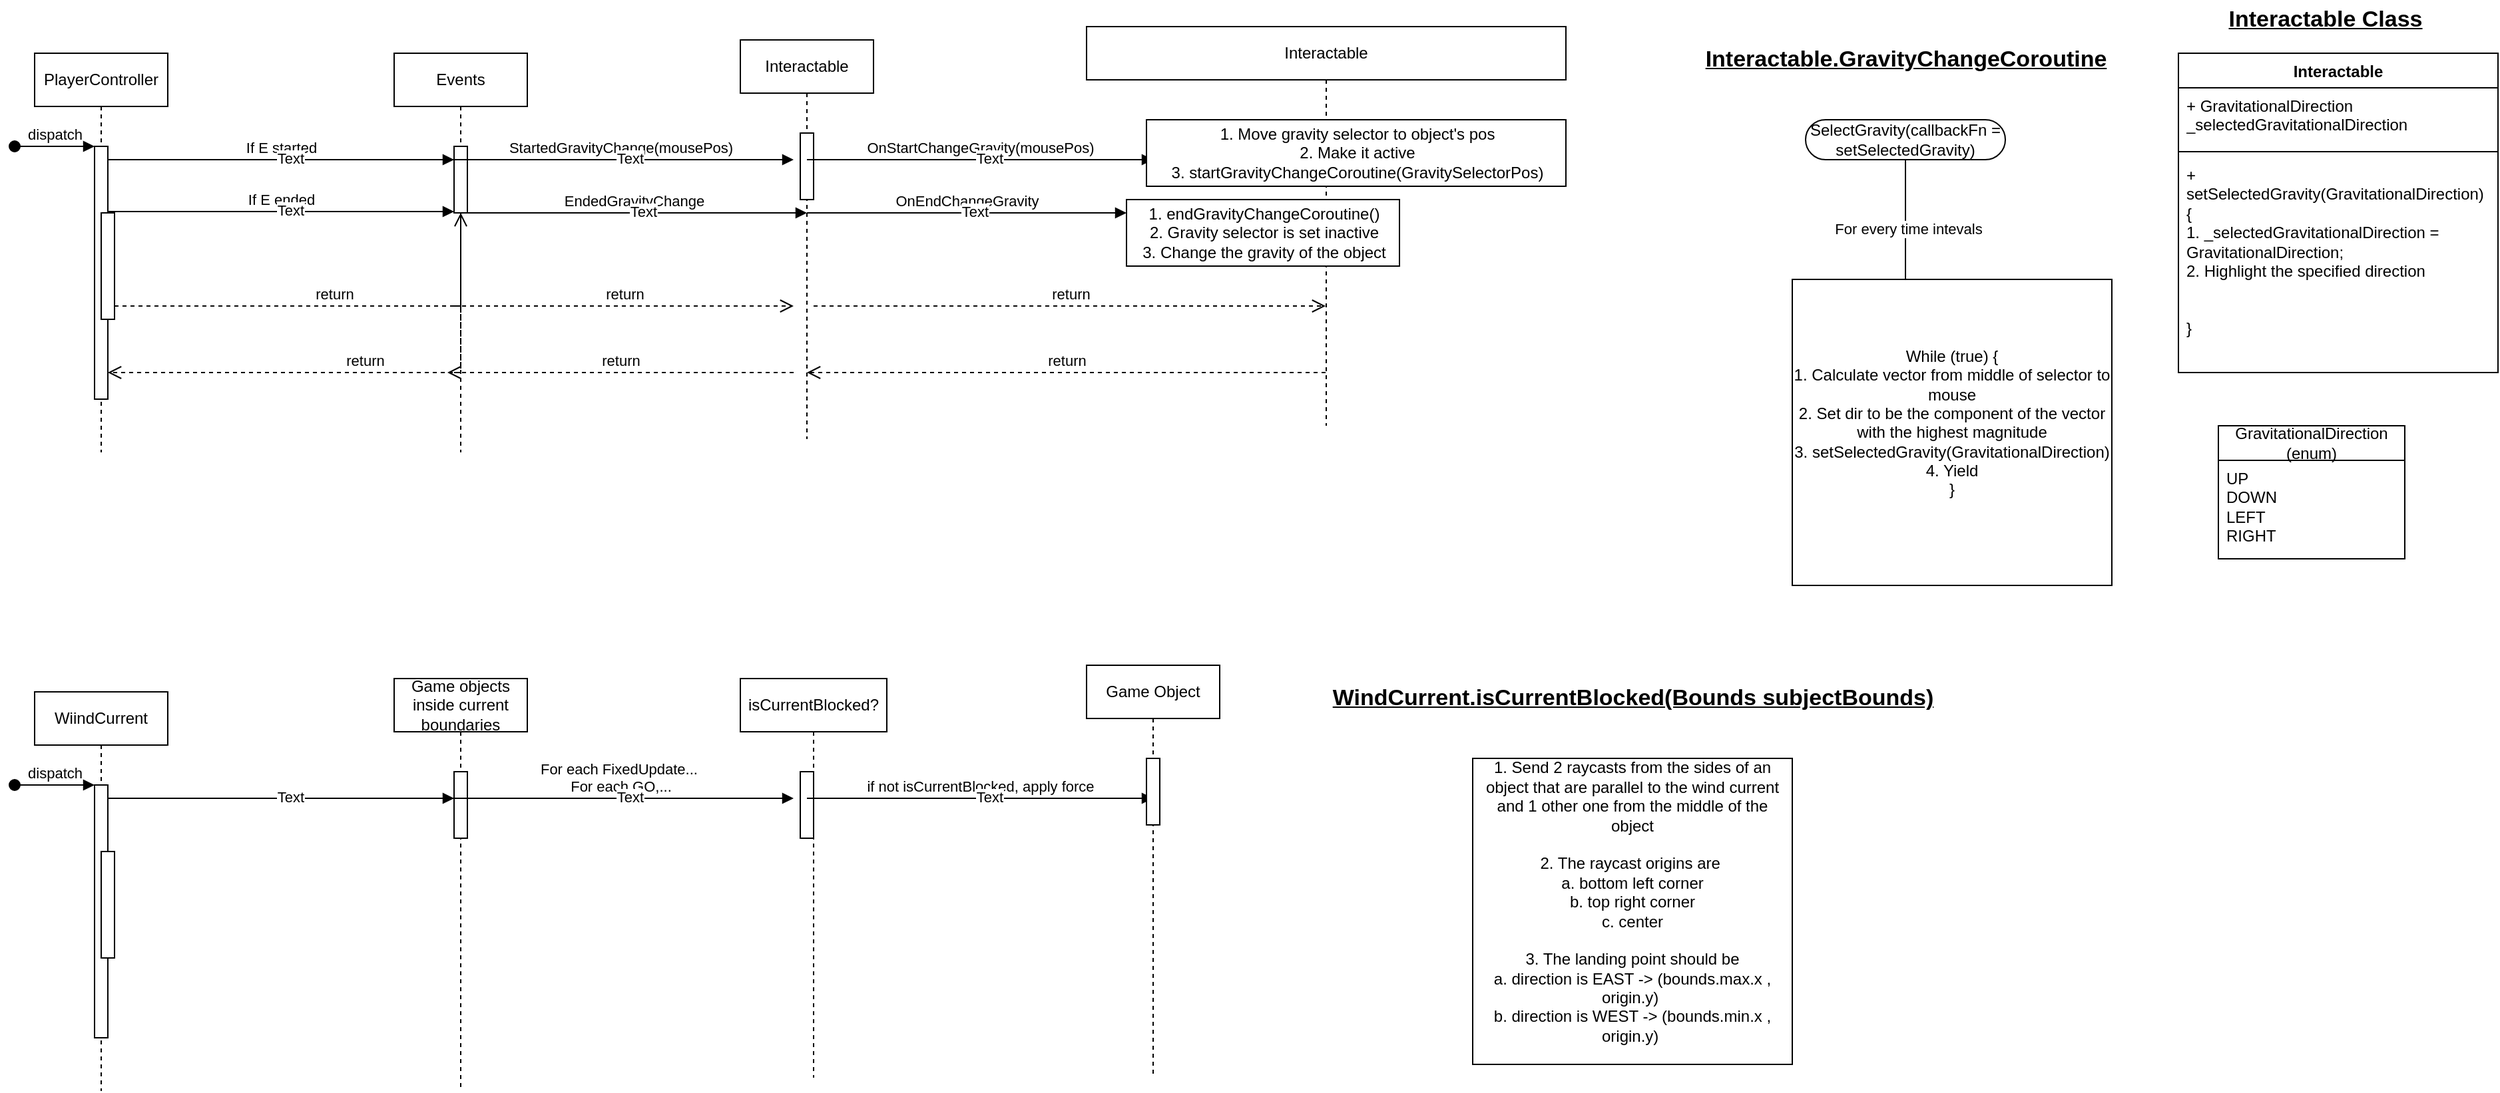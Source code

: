 <mxfile version="24.7.5">
  <diagram name="Page-1" id="2YBvvXClWsGukQMizWep">
    <mxGraphModel dx="1026" dy="374" grid="1" gridSize="10" guides="1" tooltips="1" connect="1" arrows="1" fold="1" page="1" pageScale="1" pageWidth="850" pageHeight="1100" math="0" shadow="0">
      <root>
        <mxCell id="0" />
        <mxCell id="1" parent="0" />
        <mxCell id="aM9ryv3xv72pqoxQDRHE-1" value="PlayerController" style="shape=umlLifeline;perimeter=lifelinePerimeter;whiteSpace=wrap;html=1;container=0;dropTarget=0;collapsible=0;recursiveResize=0;outlineConnect=0;portConstraint=eastwest;newEdgeStyle={&quot;edgeStyle&quot;:&quot;elbowEdgeStyle&quot;,&quot;elbow&quot;:&quot;vertical&quot;,&quot;curved&quot;:0,&quot;rounded&quot;:0};" parent="1" vertex="1">
          <mxGeometry x="40" y="40" width="100" height="300" as="geometry" />
        </mxCell>
        <mxCell id="aM9ryv3xv72pqoxQDRHE-2" value="" style="html=1;points=[];perimeter=orthogonalPerimeter;outlineConnect=0;targetShapes=umlLifeline;portConstraint=eastwest;newEdgeStyle={&quot;edgeStyle&quot;:&quot;elbowEdgeStyle&quot;,&quot;elbow&quot;:&quot;vertical&quot;,&quot;curved&quot;:0,&quot;rounded&quot;:0};" parent="aM9ryv3xv72pqoxQDRHE-1" vertex="1">
          <mxGeometry x="45" y="70" width="10" height="190" as="geometry" />
        </mxCell>
        <mxCell id="aM9ryv3xv72pqoxQDRHE-3" value="dispatch" style="html=1;verticalAlign=bottom;startArrow=oval;endArrow=block;startSize=8;edgeStyle=elbowEdgeStyle;elbow=vertical;curved=0;rounded=0;" parent="aM9ryv3xv72pqoxQDRHE-1" target="aM9ryv3xv72pqoxQDRHE-2" edge="1">
          <mxGeometry relative="1" as="geometry">
            <mxPoint x="-15" y="70" as="sourcePoint" />
          </mxGeometry>
        </mxCell>
        <mxCell id="aM9ryv3xv72pqoxQDRHE-4" value="" style="html=1;points=[];perimeter=orthogonalPerimeter;outlineConnect=0;targetShapes=umlLifeline;portConstraint=eastwest;newEdgeStyle={&quot;edgeStyle&quot;:&quot;elbowEdgeStyle&quot;,&quot;elbow&quot;:&quot;vertical&quot;,&quot;curved&quot;:0,&quot;rounded&quot;:0};" parent="aM9ryv3xv72pqoxQDRHE-1" vertex="1">
          <mxGeometry x="50" y="120" width="10" height="80" as="geometry" />
        </mxCell>
        <mxCell id="aM9ryv3xv72pqoxQDRHE-5" value="Events" style="shape=umlLifeline;perimeter=lifelinePerimeter;whiteSpace=wrap;html=1;container=0;dropTarget=0;collapsible=0;recursiveResize=0;outlineConnect=0;portConstraint=eastwest;newEdgeStyle={&quot;edgeStyle&quot;:&quot;elbowEdgeStyle&quot;,&quot;elbow&quot;:&quot;vertical&quot;,&quot;curved&quot;:0,&quot;rounded&quot;:0};" parent="1" vertex="1">
          <mxGeometry x="310" y="40" width="100" height="300" as="geometry" />
        </mxCell>
        <mxCell id="aM9ryv3xv72pqoxQDRHE-6" value="" style="html=1;points=[];perimeter=orthogonalPerimeter;outlineConnect=0;targetShapes=umlLifeline;portConstraint=eastwest;newEdgeStyle={&quot;edgeStyle&quot;:&quot;elbowEdgeStyle&quot;,&quot;elbow&quot;:&quot;vertical&quot;,&quot;curved&quot;:0,&quot;rounded&quot;:0};" parent="aM9ryv3xv72pqoxQDRHE-5" vertex="1">
          <mxGeometry x="45" y="70" width="10" height="50" as="geometry" />
        </mxCell>
        <mxCell id="aM9ryv3xv72pqoxQDRHE-7" value="If E started" style="html=1;verticalAlign=bottom;endArrow=block;edgeStyle=elbowEdgeStyle;elbow=vertical;curved=0;rounded=0;" parent="1" source="aM9ryv3xv72pqoxQDRHE-2" target="aM9ryv3xv72pqoxQDRHE-6" edge="1">
          <mxGeometry relative="1" as="geometry">
            <mxPoint x="195" y="130" as="sourcePoint" />
            <Array as="points">
              <mxPoint x="180" y="120" />
            </Array>
          </mxGeometry>
        </mxCell>
        <mxCell id="IKtDGa5xvWmQvYUXB36F-1" value="Text" style="edgeLabel;html=1;align=center;verticalAlign=middle;resizable=0;points=[];" vertex="1" connectable="0" parent="aM9ryv3xv72pqoxQDRHE-7">
          <mxGeometry x="0.05" y="1" relative="1" as="geometry">
            <mxPoint as="offset" />
          </mxGeometry>
        </mxCell>
        <mxCell id="aM9ryv3xv72pqoxQDRHE-8" value="return" style="html=1;verticalAlign=bottom;endArrow=open;dashed=1;endSize=8;edgeStyle=elbowEdgeStyle;elbow=vertical;curved=0;rounded=0;" parent="1" source="aM9ryv3xv72pqoxQDRHE-6" target="aM9ryv3xv72pqoxQDRHE-2" edge="1">
          <mxGeometry relative="1" as="geometry">
            <mxPoint x="195" y="205" as="targetPoint" />
            <Array as="points">
              <mxPoint x="190" y="280" />
            </Array>
          </mxGeometry>
        </mxCell>
        <mxCell id="aM9ryv3xv72pqoxQDRHE-10" value="return" style="html=1;verticalAlign=bottom;endArrow=open;dashed=1;endSize=8;edgeStyle=elbowEdgeStyle;elbow=vertical;curved=0;rounded=0;" parent="1" source="aM9ryv3xv72pqoxQDRHE-4" target="aM9ryv3xv72pqoxQDRHE-6" edge="1">
          <mxGeometry relative="1" as="geometry">
            <mxPoint x="175" y="235" as="targetPoint" />
            <Array as="points">
              <mxPoint x="180" y="230" />
            </Array>
          </mxGeometry>
        </mxCell>
        <mxCell id="IKtDGa5xvWmQvYUXB36F-2" value="StartedGravityChange(mousePos)" style="html=1;verticalAlign=bottom;endArrow=block;edgeStyle=elbowEdgeStyle;elbow=vertical;curved=0;rounded=0;" edge="1" parent="1">
          <mxGeometry relative="1" as="geometry">
            <mxPoint x="350" y="120" as="sourcePoint" />
            <Array as="points">
              <mxPoint x="435" y="120" />
            </Array>
            <mxPoint x="610" y="120" as="targetPoint" />
          </mxGeometry>
        </mxCell>
        <mxCell id="IKtDGa5xvWmQvYUXB36F-3" value="Text" style="edgeLabel;html=1;align=center;verticalAlign=middle;resizable=0;points=[];" vertex="1" connectable="0" parent="IKtDGa5xvWmQvYUXB36F-2">
          <mxGeometry x="0.05" y="1" relative="1" as="geometry">
            <mxPoint as="offset" />
          </mxGeometry>
        </mxCell>
        <mxCell id="IKtDGa5xvWmQvYUXB36F-4" value="return" style="html=1;verticalAlign=bottom;endArrow=open;dashed=1;endSize=8;edgeStyle=elbowEdgeStyle;elbow=vertical;curved=0;rounded=0;" edge="1" parent="1">
          <mxGeometry relative="1" as="geometry">
            <mxPoint x="350" y="280" as="targetPoint" />
            <Array as="points">
              <mxPoint x="445" y="280" />
            </Array>
            <mxPoint x="610" y="280" as="sourcePoint" />
          </mxGeometry>
        </mxCell>
        <mxCell id="IKtDGa5xvWmQvYUXB36F-6" value="return" style="html=1;verticalAlign=bottom;endArrow=open;dashed=1;endSize=8;edgeStyle=elbowEdgeStyle;elbow=vertical;curved=0;rounded=0;" edge="1" parent="1">
          <mxGeometry relative="1" as="geometry">
            <mxPoint x="610" y="230" as="targetPoint" />
            <Array as="points">
              <mxPoint x="435" y="230" />
            </Array>
            <mxPoint x="355" y="230" as="sourcePoint" />
          </mxGeometry>
        </mxCell>
        <mxCell id="IKtDGa5xvWmQvYUXB36F-7" value="Interactable" style="shape=umlLifeline;perimeter=lifelinePerimeter;whiteSpace=wrap;html=1;container=0;dropTarget=0;collapsible=0;recursiveResize=0;outlineConnect=0;portConstraint=eastwest;newEdgeStyle={&quot;edgeStyle&quot;:&quot;elbowEdgeStyle&quot;,&quot;elbow&quot;:&quot;vertical&quot;,&quot;curved&quot;:0,&quot;rounded&quot;:0};" vertex="1" parent="1">
          <mxGeometry x="570" y="30" width="100" height="300" as="geometry" />
        </mxCell>
        <mxCell id="IKtDGa5xvWmQvYUXB36F-8" value="" style="html=1;points=[];perimeter=orthogonalPerimeter;outlineConnect=0;targetShapes=umlLifeline;portConstraint=eastwest;newEdgeStyle={&quot;edgeStyle&quot;:&quot;elbowEdgeStyle&quot;,&quot;elbow&quot;:&quot;vertical&quot;,&quot;curved&quot;:0,&quot;rounded&quot;:0};" vertex="1" parent="IKtDGa5xvWmQvYUXB36F-7">
          <mxGeometry x="45" y="70" width="10" height="50" as="geometry" />
        </mxCell>
        <mxCell id="IKtDGa5xvWmQvYUXB36F-14" value="OnStartChangeGravity(mousePos)" style="html=1;verticalAlign=bottom;endArrow=block;edgeStyle=elbowEdgeStyle;elbow=vertical;curved=0;rounded=0;" edge="1" parent="1">
          <mxGeometry relative="1" as="geometry">
            <mxPoint x="620" y="120" as="sourcePoint" />
            <Array as="points">
              <mxPoint x="705" y="120" />
            </Array>
            <mxPoint x="880" y="120" as="targetPoint" />
            <mxPoint as="offset" />
          </mxGeometry>
        </mxCell>
        <mxCell id="IKtDGa5xvWmQvYUXB36F-15" value="Text" style="edgeLabel;html=1;align=center;verticalAlign=middle;resizable=0;points=[];" vertex="1" connectable="0" parent="IKtDGa5xvWmQvYUXB36F-14">
          <mxGeometry x="0.05" y="1" relative="1" as="geometry">
            <mxPoint as="offset" />
          </mxGeometry>
        </mxCell>
        <mxCell id="IKtDGa5xvWmQvYUXB36F-16" value="return" style="html=1;verticalAlign=bottom;endArrow=open;dashed=1;endSize=8;edgeStyle=elbowEdgeStyle;elbow=vertical;curved=0;rounded=0;" edge="1" parent="1" source="IKtDGa5xvWmQvYUXB36F-21">
          <mxGeometry relative="1" as="geometry">
            <mxPoint x="620" y="280" as="targetPoint" />
            <Array as="points">
              <mxPoint x="715" y="280" />
            </Array>
            <mxPoint x="880" y="280" as="sourcePoint" />
          </mxGeometry>
        </mxCell>
        <mxCell id="IKtDGa5xvWmQvYUXB36F-18" value="return" style="html=1;verticalAlign=bottom;endArrow=open;dashed=1;endSize=8;edgeStyle=elbowEdgeStyle;elbow=vertical;curved=0;rounded=0;" edge="1" parent="1" target="IKtDGa5xvWmQvYUXB36F-21">
          <mxGeometry relative="1" as="geometry">
            <mxPoint x="880" y="230" as="targetPoint" />
            <Array as="points">
              <mxPoint x="705" y="230" />
            </Array>
            <mxPoint x="625" y="230" as="sourcePoint" />
          </mxGeometry>
        </mxCell>
        <mxCell id="IKtDGa5xvWmQvYUXB36F-21" value="Interactable" style="shape=umlLifeline;perimeter=lifelinePerimeter;whiteSpace=wrap;html=1;container=0;dropTarget=0;collapsible=0;recursiveResize=0;outlineConnect=0;portConstraint=eastwest;newEdgeStyle={&quot;edgeStyle&quot;:&quot;elbowEdgeStyle&quot;,&quot;elbow&quot;:&quot;vertical&quot;,&quot;curved&quot;:0,&quot;rounded&quot;:0};" vertex="1" parent="1">
          <mxGeometry x="830" y="20" width="360" height="300" as="geometry" />
        </mxCell>
        <mxCell id="IKtDGa5xvWmQvYUXB36F-22" value="&lt;div&gt;1. Move gravity selector to object&#39;s pos&lt;/div&gt;&lt;div&gt;2. Make it active&lt;/div&gt;3. startGravityChangeCoroutine(GravitySelectorPos)" style="html=1;points=[];perimeter=orthogonalPerimeter;outlineConnect=0;targetShapes=umlLifeline;portConstraint=eastwest;newEdgeStyle={&quot;edgeStyle&quot;:&quot;elbowEdgeStyle&quot;,&quot;elbow&quot;:&quot;vertical&quot;,&quot;curved&quot;:0,&quot;rounded&quot;:0};" vertex="1" parent="IKtDGa5xvWmQvYUXB36F-21">
          <mxGeometry x="45" y="70" width="315" height="50" as="geometry" />
        </mxCell>
        <mxCell id="IKtDGa5xvWmQvYUXB36F-45" value="1. endGravityChangeCoroutine()&lt;div&gt;2. Gravity selector is set inactive&lt;/div&gt;&lt;div&gt;3. Change the gravity of the object&lt;/div&gt;" style="html=1;points=[];perimeter=orthogonalPerimeter;outlineConnect=0;targetShapes=umlLifeline;portConstraint=eastwest;newEdgeStyle={&quot;edgeStyle&quot;:&quot;elbowEdgeStyle&quot;,&quot;elbow&quot;:&quot;vertical&quot;,&quot;curved&quot;:0,&quot;rounded&quot;:0};" vertex="1" parent="IKtDGa5xvWmQvYUXB36F-21">
          <mxGeometry x="30" y="130" width="205" height="50" as="geometry" />
        </mxCell>
        <mxCell id="IKtDGa5xvWmQvYUXB36F-26" style="edgeStyle=orthogonalEdgeStyle;rounded=0;orthogonalLoop=1;jettySize=auto;html=1;" edge="1" parent="1" source="IKtDGa5xvWmQvYUXB36F-23">
          <mxGeometry relative="1" as="geometry">
            <mxPoint x="1445" y="220" as="targetPoint" />
          </mxGeometry>
        </mxCell>
        <mxCell id="IKtDGa5xvWmQvYUXB36F-28" value="For every time intevals" style="edgeLabel;html=1;align=center;verticalAlign=middle;resizable=0;points=[];" vertex="1" connectable="0" parent="IKtDGa5xvWmQvYUXB36F-26">
          <mxGeometry x="0.045" y="1" relative="1" as="geometry">
            <mxPoint as="offset" />
          </mxGeometry>
        </mxCell>
        <mxCell id="IKtDGa5xvWmQvYUXB36F-23" value="SelectGravity(callbackFn = setSelectedGravity)" style="html=1;dashed=0;whiteSpace=wrap;shape=mxgraph.dfd.start" vertex="1" parent="1">
          <mxGeometry x="1370" y="90" width="150" height="30" as="geometry" />
        </mxCell>
        <mxCell id="IKtDGa5xvWmQvYUXB36F-24" value="Interactable.GravityChangeCoroutine" style="text;html=1;align=center;verticalAlign=middle;resizable=0;points=[];autosize=1;strokeColor=none;fillColor=none;fontStyle=5;fontSize=17;" vertex="1" parent="1">
          <mxGeometry x="1295" y="30" width="300" height="30" as="geometry" />
        </mxCell>
        <mxCell id="IKtDGa5xvWmQvYUXB36F-29" value="&lt;div style=&quot;&quot;&gt;&lt;br&gt;&lt;/div&gt;&lt;div style=&quot;&quot;&gt;While (true) {&lt;/div&gt;&lt;div style=&quot;&quot;&gt;1. Calculate vector from middle of selector to mouse&lt;/div&gt;&lt;div style=&quot;&quot;&gt;2. Set dir to be the component of the vector with the highest magnitude&lt;/div&gt;&lt;div style=&quot;&quot;&gt;3. setSelectedGravity(GravitationalDirection)&lt;/div&gt;&lt;div style=&quot;&quot;&gt;4. Yield&lt;/div&gt;&lt;div style=&quot;&quot;&gt;}&lt;/div&gt;&lt;div style=&quot;&quot;&gt;&lt;br&gt;&lt;/div&gt;&lt;div style=&quot;&quot;&gt;&lt;br&gt;&lt;/div&gt;" style="html=1;dashed=0;whiteSpace=wrap;align=center;" vertex="1" parent="1">
          <mxGeometry x="1360" y="210" width="240" height="230" as="geometry" />
        </mxCell>
        <mxCell id="IKtDGa5xvWmQvYUXB36F-30" value="Interactable&lt;div&gt;&lt;br&gt;&lt;/div&gt;" style="swimlane;fontStyle=1;align=center;verticalAlign=top;childLayout=stackLayout;horizontal=1;startSize=26;horizontalStack=0;resizeParent=1;resizeParentMax=0;resizeLast=0;collapsible=1;marginBottom=0;whiteSpace=wrap;html=1;" vertex="1" parent="1">
          <mxGeometry x="1650" y="40" width="240" height="240" as="geometry" />
        </mxCell>
        <mxCell id="IKtDGa5xvWmQvYUXB36F-31" value="+ GravitationalDirection _selectedGravitationalDirection" style="text;strokeColor=none;fillColor=none;align=left;verticalAlign=top;spacingLeft=4;spacingRight=4;overflow=hidden;rotatable=0;points=[[0,0.5],[1,0.5]];portConstraint=eastwest;whiteSpace=wrap;html=1;" vertex="1" parent="IKtDGa5xvWmQvYUXB36F-30">
          <mxGeometry y="26" width="240" height="44" as="geometry" />
        </mxCell>
        <mxCell id="IKtDGa5xvWmQvYUXB36F-32" value="" style="line;strokeWidth=1;fillColor=none;align=left;verticalAlign=middle;spacingTop=-1;spacingLeft=3;spacingRight=3;rotatable=0;labelPosition=right;points=[];portConstraint=eastwest;strokeColor=inherit;" vertex="1" parent="IKtDGa5xvWmQvYUXB36F-30">
          <mxGeometry y="70" width="240" height="8" as="geometry" />
        </mxCell>
        <mxCell id="IKtDGa5xvWmQvYUXB36F-33" value="+ setSelectedGravity(GravitationalDirection) {&lt;div&gt;1. _selectedGravitationalDirection = GravitationalDirection;&lt;/div&gt;&lt;div&gt;2. Highlight the specified direction&lt;/div&gt;&lt;div&gt;&lt;br&gt;&lt;/div&gt;&lt;div&gt;&lt;br&gt;&lt;/div&gt;&lt;div&gt;}&lt;/div&gt;" style="text;strokeColor=none;fillColor=none;align=left;verticalAlign=top;spacingLeft=4;spacingRight=4;overflow=hidden;rotatable=0;points=[[0,0.5],[1,0.5]];portConstraint=eastwest;whiteSpace=wrap;html=1;" vertex="1" parent="IKtDGa5xvWmQvYUXB36F-30">
          <mxGeometry y="78" width="240" height="162" as="geometry" />
        </mxCell>
        <mxCell id="IKtDGa5xvWmQvYUXB36F-34" value="Interactable Class" style="text;html=1;align=center;verticalAlign=middle;resizable=0;points=[];autosize=1;strokeColor=none;fillColor=none;fontStyle=5;fontSize=17;" vertex="1" parent="1">
          <mxGeometry x="1680" width="160" height="30" as="geometry" />
        </mxCell>
        <mxCell id="IKtDGa5xvWmQvYUXB36F-35" value="GravitationalDirection (enum)" style="swimlane;fontStyle=0;childLayout=stackLayout;horizontal=1;startSize=26;fillColor=none;horizontalStack=0;resizeParent=1;resizeParentMax=0;resizeLast=0;collapsible=1;marginBottom=0;whiteSpace=wrap;html=1;" vertex="1" parent="1">
          <mxGeometry x="1680" y="320" width="140" height="100" as="geometry" />
        </mxCell>
        <mxCell id="IKtDGa5xvWmQvYUXB36F-36" value="UP&lt;div&gt;DOWN&lt;/div&gt;&lt;div&gt;LEFT&lt;/div&gt;&lt;div&gt;RIGHT&lt;/div&gt;" style="text;strokeColor=none;fillColor=none;align=left;verticalAlign=top;spacingLeft=4;spacingRight=4;overflow=hidden;rotatable=0;points=[[0,0.5],[1,0.5]];portConstraint=eastwest;whiteSpace=wrap;html=1;" vertex="1" parent="IKtDGa5xvWmQvYUXB36F-35">
          <mxGeometry y="26" width="140" height="74" as="geometry" />
        </mxCell>
        <mxCell id="IKtDGa5xvWmQvYUXB36F-39" value="If E ended" style="html=1;verticalAlign=bottom;endArrow=block;edgeStyle=elbowEdgeStyle;elbow=vertical;curved=0;rounded=0;" edge="1" parent="1">
          <mxGeometry relative="1" as="geometry">
            <mxPoint x="95" y="159" as="sourcePoint" />
            <Array as="points">
              <mxPoint x="180" y="159" />
            </Array>
            <mxPoint x="355" y="159" as="targetPoint" />
          </mxGeometry>
        </mxCell>
        <mxCell id="IKtDGa5xvWmQvYUXB36F-40" value="Text" style="edgeLabel;html=1;align=center;verticalAlign=middle;resizable=0;points=[];" vertex="1" connectable="0" parent="IKtDGa5xvWmQvYUXB36F-39">
          <mxGeometry x="0.05" y="1" relative="1" as="geometry">
            <mxPoint as="offset" />
          </mxGeometry>
        </mxCell>
        <mxCell id="IKtDGa5xvWmQvYUXB36F-41" value="EndedGravityChange" style="html=1;verticalAlign=bottom;endArrow=block;edgeStyle=elbowEdgeStyle;elbow=vertical;curved=0;rounded=0;" edge="1" parent="1">
          <mxGeometry relative="1" as="geometry">
            <mxPoint x="360" y="160" as="sourcePoint" />
            <Array as="points">
              <mxPoint x="445" y="160" />
            </Array>
            <mxPoint x="620" y="160" as="targetPoint" />
          </mxGeometry>
        </mxCell>
        <mxCell id="IKtDGa5xvWmQvYUXB36F-42" value="Text" style="edgeLabel;html=1;align=center;verticalAlign=middle;resizable=0;points=[];" vertex="1" connectable="0" parent="IKtDGa5xvWmQvYUXB36F-41">
          <mxGeometry x="0.05" y="1" relative="1" as="geometry">
            <mxPoint as="offset" />
          </mxGeometry>
        </mxCell>
        <mxCell id="IKtDGa5xvWmQvYUXB36F-43" value="OnEndChangeGravity" style="html=1;verticalAlign=bottom;endArrow=block;edgeStyle=elbowEdgeStyle;elbow=vertical;curved=0;rounded=0;" edge="1" parent="1">
          <mxGeometry relative="1" as="geometry">
            <mxPoint x="620" y="160" as="sourcePoint" />
            <Array as="points">
              <mxPoint x="705" y="160" />
            </Array>
            <mxPoint x="860" y="160" as="targetPoint" />
          </mxGeometry>
        </mxCell>
        <mxCell id="IKtDGa5xvWmQvYUXB36F-44" value="Text" style="edgeLabel;html=1;align=center;verticalAlign=middle;resizable=0;points=[];" vertex="1" connectable="0" parent="IKtDGa5xvWmQvYUXB36F-43">
          <mxGeometry x="0.05" y="1" relative="1" as="geometry">
            <mxPoint as="offset" />
          </mxGeometry>
        </mxCell>
        <mxCell id="IKtDGa5xvWmQvYUXB36F-46" value="WiindCurrent" style="shape=umlLifeline;perimeter=lifelinePerimeter;whiteSpace=wrap;html=1;container=0;dropTarget=0;collapsible=0;recursiveResize=0;outlineConnect=0;portConstraint=eastwest;newEdgeStyle={&quot;edgeStyle&quot;:&quot;elbowEdgeStyle&quot;,&quot;elbow&quot;:&quot;vertical&quot;,&quot;curved&quot;:0,&quot;rounded&quot;:0};" vertex="1" parent="1">
          <mxGeometry x="40" y="520" width="100" height="300" as="geometry" />
        </mxCell>
        <mxCell id="IKtDGa5xvWmQvYUXB36F-47" value="" style="html=1;points=[];perimeter=orthogonalPerimeter;outlineConnect=0;targetShapes=umlLifeline;portConstraint=eastwest;newEdgeStyle={&quot;edgeStyle&quot;:&quot;elbowEdgeStyle&quot;,&quot;elbow&quot;:&quot;vertical&quot;,&quot;curved&quot;:0,&quot;rounded&quot;:0};" vertex="1" parent="IKtDGa5xvWmQvYUXB36F-46">
          <mxGeometry x="45" y="70" width="10" height="190" as="geometry" />
        </mxCell>
        <mxCell id="IKtDGa5xvWmQvYUXB36F-48" value="dispatch" style="html=1;verticalAlign=bottom;startArrow=oval;endArrow=block;startSize=8;edgeStyle=elbowEdgeStyle;elbow=vertical;curved=0;rounded=0;" edge="1" parent="IKtDGa5xvWmQvYUXB36F-46" target="IKtDGa5xvWmQvYUXB36F-47">
          <mxGeometry relative="1" as="geometry">
            <mxPoint x="-15" y="70" as="sourcePoint" />
          </mxGeometry>
        </mxCell>
        <mxCell id="IKtDGa5xvWmQvYUXB36F-49" value="" style="html=1;points=[];perimeter=orthogonalPerimeter;outlineConnect=0;targetShapes=umlLifeline;portConstraint=eastwest;newEdgeStyle={&quot;edgeStyle&quot;:&quot;elbowEdgeStyle&quot;,&quot;elbow&quot;:&quot;vertical&quot;,&quot;curved&quot;:0,&quot;rounded&quot;:0};" vertex="1" parent="IKtDGa5xvWmQvYUXB36F-46">
          <mxGeometry x="50" y="120" width="10" height="80" as="geometry" />
        </mxCell>
        <mxCell id="IKtDGa5xvWmQvYUXB36F-50" value="Game objects inside current boundaries" style="shape=umlLifeline;perimeter=lifelinePerimeter;whiteSpace=wrap;html=1;container=0;dropTarget=0;collapsible=0;recursiveResize=0;outlineConnect=0;portConstraint=eastwest;newEdgeStyle={&quot;edgeStyle&quot;:&quot;elbowEdgeStyle&quot;,&quot;elbow&quot;:&quot;vertical&quot;,&quot;curved&quot;:0,&quot;rounded&quot;:0};" vertex="1" parent="1">
          <mxGeometry x="310" y="510" width="100" height="310" as="geometry" />
        </mxCell>
        <mxCell id="IKtDGa5xvWmQvYUXB36F-51" value="" style="html=1;points=[];perimeter=orthogonalPerimeter;outlineConnect=0;targetShapes=umlLifeline;portConstraint=eastwest;newEdgeStyle={&quot;edgeStyle&quot;:&quot;elbowEdgeStyle&quot;,&quot;elbow&quot;:&quot;vertical&quot;,&quot;curved&quot;:0,&quot;rounded&quot;:0};" vertex="1" parent="IKtDGa5xvWmQvYUXB36F-50">
          <mxGeometry x="45" y="70" width="10" height="50" as="geometry" />
        </mxCell>
        <mxCell id="IKtDGa5xvWmQvYUXB36F-52" value="" style="html=1;verticalAlign=bottom;endArrow=block;edgeStyle=elbowEdgeStyle;elbow=vertical;curved=0;rounded=0;" edge="1" parent="1" source="IKtDGa5xvWmQvYUXB36F-47" target="IKtDGa5xvWmQvYUXB36F-51">
          <mxGeometry relative="1" as="geometry">
            <mxPoint x="195" y="610" as="sourcePoint" />
            <Array as="points">
              <mxPoint x="180" y="600" />
            </Array>
          </mxGeometry>
        </mxCell>
        <mxCell id="IKtDGa5xvWmQvYUXB36F-53" value="Text" style="edgeLabel;html=1;align=center;verticalAlign=middle;resizable=0;points=[];" vertex="1" connectable="0" parent="IKtDGa5xvWmQvYUXB36F-52">
          <mxGeometry x="0.05" y="1" relative="1" as="geometry">
            <mxPoint as="offset" />
          </mxGeometry>
        </mxCell>
        <mxCell id="IKtDGa5xvWmQvYUXB36F-56" value="For each FixedUpdate...&amp;nbsp;&lt;div&gt;For each GO,...&lt;/div&gt;" style="html=1;verticalAlign=bottom;endArrow=block;edgeStyle=elbowEdgeStyle;elbow=vertical;curved=0;rounded=0;" edge="1" parent="1">
          <mxGeometry relative="1" as="geometry">
            <mxPoint x="350" y="600" as="sourcePoint" />
            <Array as="points">
              <mxPoint x="435" y="600" />
            </Array>
            <mxPoint x="610" y="600" as="targetPoint" />
          </mxGeometry>
        </mxCell>
        <mxCell id="IKtDGa5xvWmQvYUXB36F-57" value="Text" style="edgeLabel;html=1;align=center;verticalAlign=middle;resizable=0;points=[];" vertex="1" connectable="0" parent="IKtDGa5xvWmQvYUXB36F-56">
          <mxGeometry x="0.05" y="1" relative="1" as="geometry">
            <mxPoint as="offset" />
          </mxGeometry>
        </mxCell>
        <mxCell id="IKtDGa5xvWmQvYUXB36F-60" value="isCurrentBlocked?" style="shape=umlLifeline;perimeter=lifelinePerimeter;whiteSpace=wrap;html=1;container=0;dropTarget=0;collapsible=0;recursiveResize=0;outlineConnect=0;portConstraint=eastwest;newEdgeStyle={&quot;edgeStyle&quot;:&quot;elbowEdgeStyle&quot;,&quot;elbow&quot;:&quot;vertical&quot;,&quot;curved&quot;:0,&quot;rounded&quot;:0};" vertex="1" parent="1">
          <mxGeometry x="570" y="510" width="110" height="300" as="geometry" />
        </mxCell>
        <mxCell id="IKtDGa5xvWmQvYUXB36F-61" value="" style="html=1;points=[];perimeter=orthogonalPerimeter;outlineConnect=0;targetShapes=umlLifeline;portConstraint=eastwest;newEdgeStyle={&quot;edgeStyle&quot;:&quot;elbowEdgeStyle&quot;,&quot;elbow&quot;:&quot;vertical&quot;,&quot;curved&quot;:0,&quot;rounded&quot;:0};" vertex="1" parent="IKtDGa5xvWmQvYUXB36F-60">
          <mxGeometry x="45" y="70" width="10" height="50" as="geometry" />
        </mxCell>
        <mxCell id="IKtDGa5xvWmQvYUXB36F-62" value="if not isCurrentBlocked, apply force" style="html=1;verticalAlign=bottom;endArrow=block;edgeStyle=elbowEdgeStyle;elbow=vertical;curved=0;rounded=0;" edge="1" parent="1">
          <mxGeometry relative="1" as="geometry">
            <mxPoint x="620" y="600" as="sourcePoint" />
            <Array as="points">
              <mxPoint x="705" y="600" />
            </Array>
            <mxPoint x="880" y="600" as="targetPoint" />
            <mxPoint as="offset" />
          </mxGeometry>
        </mxCell>
        <mxCell id="IKtDGa5xvWmQvYUXB36F-63" value="Text" style="edgeLabel;html=1;align=center;verticalAlign=middle;resizable=0;points=[];" vertex="1" connectable="0" parent="IKtDGa5xvWmQvYUXB36F-62">
          <mxGeometry x="0.05" y="1" relative="1" as="geometry">
            <mxPoint as="offset" />
          </mxGeometry>
        </mxCell>
        <mxCell id="IKtDGa5xvWmQvYUXB36F-75" value="Game Object" style="shape=umlLifeline;perimeter=lifelinePerimeter;whiteSpace=wrap;html=1;container=0;dropTarget=0;collapsible=0;recursiveResize=0;outlineConnect=0;portConstraint=eastwest;newEdgeStyle={&quot;edgeStyle&quot;:&quot;elbowEdgeStyle&quot;,&quot;elbow&quot;:&quot;vertical&quot;,&quot;curved&quot;:0,&quot;rounded&quot;:0};" vertex="1" parent="1">
          <mxGeometry x="830" y="500" width="100" height="310" as="geometry" />
        </mxCell>
        <mxCell id="IKtDGa5xvWmQvYUXB36F-76" value="" style="html=1;points=[];perimeter=orthogonalPerimeter;outlineConnect=0;targetShapes=umlLifeline;portConstraint=eastwest;newEdgeStyle={&quot;edgeStyle&quot;:&quot;elbowEdgeStyle&quot;,&quot;elbow&quot;:&quot;vertical&quot;,&quot;curved&quot;:0,&quot;rounded&quot;:0};" vertex="1" parent="IKtDGa5xvWmQvYUXB36F-75">
          <mxGeometry x="45" y="70" width="10" height="50" as="geometry" />
        </mxCell>
        <mxCell id="IKtDGa5xvWmQvYUXB36F-81" value="WindCurrent.isCurrentBlocked(Bounds subjectBounds)" style="text;html=1;align=center;verticalAlign=middle;resizable=0;points=[];autosize=1;strokeColor=none;fillColor=none;fontStyle=5;fontSize=17;" vertex="1" parent="1">
          <mxGeometry x="1020" y="510" width="440" height="30" as="geometry" />
        </mxCell>
        <mxCell id="IKtDGa5xvWmQvYUXB36F-82" value="&lt;div style=&quot;&quot;&gt;1. Send 2 raycasts from the sides of an object that are parallel to the wind current and 1 other one from the middle of the object&lt;/div&gt;&lt;div style=&quot;&quot;&gt;&lt;br&gt;&lt;/div&gt;&lt;div style=&quot;&quot;&gt;2. The raycast origins are&amp;nbsp;&lt;/div&gt;&lt;div style=&quot;&quot;&gt;a. bottom left corner&lt;/div&gt;&lt;div style=&quot;&quot;&gt;b. top right corner&lt;/div&gt;&lt;div style=&quot;&quot;&gt;c. center&lt;/div&gt;&lt;div style=&quot;&quot;&gt;&lt;br&gt;&lt;/div&gt;&lt;div style=&quot;&quot;&gt;3. The landing point should be&lt;/div&gt;&lt;div style=&quot;&quot;&gt;&lt;span style=&quot;background-color: initial;&quot;&gt;a. direction is EAST -&amp;gt; (bounds.max.x , origin.y)&lt;/span&gt;&lt;span style=&quot;background-color: initial;&quot;&gt;&amp;nbsp;&lt;/span&gt;&lt;/div&gt;&lt;div style=&quot;&quot;&gt;&lt;span style=&quot;background-color: initial;&quot;&gt;b. direction is WEST -&amp;gt; (bounds.min.x , origin.y)&lt;/span&gt;&lt;span style=&quot;background-color: initial;&quot;&gt;&amp;nbsp;&lt;/span&gt;&lt;span style=&quot;background-color: initial;&quot;&gt;&lt;br&gt;&lt;/span&gt;&lt;/div&gt;&lt;div style=&quot;&quot;&gt;&lt;br&gt;&lt;/div&gt;" style="html=1;dashed=0;whiteSpace=wrap;align=center;" vertex="1" parent="1">
          <mxGeometry x="1120" y="570" width="240" height="230" as="geometry" />
        </mxCell>
      </root>
    </mxGraphModel>
  </diagram>
</mxfile>
